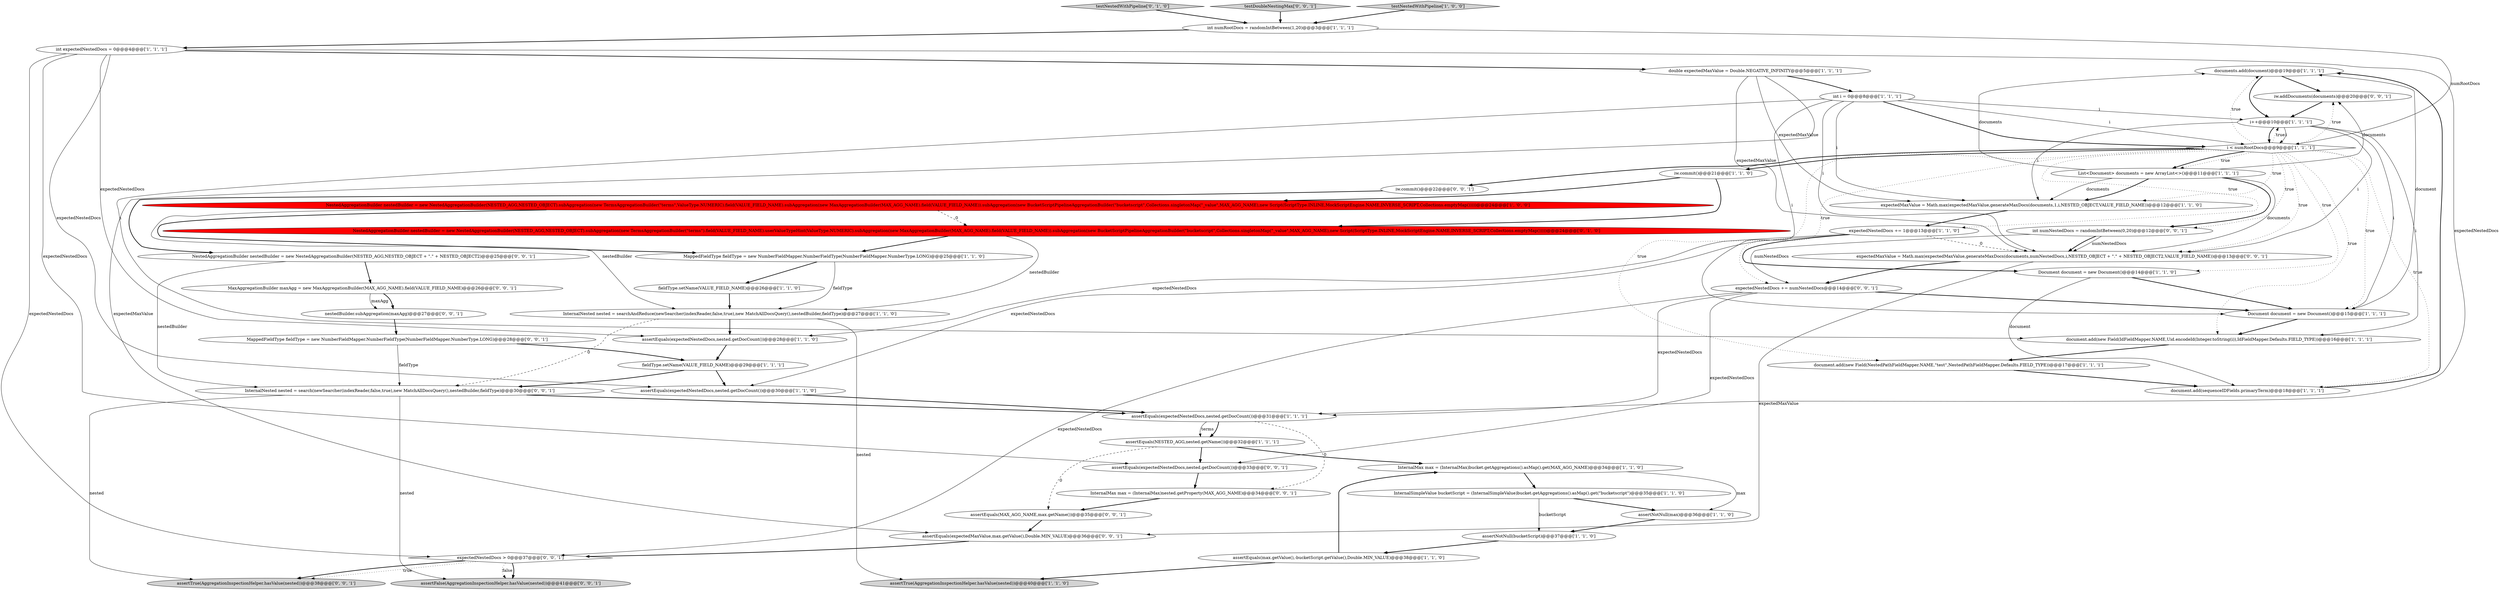 digraph {
29 [style = filled, label = "documents.add(document)@@@19@@@['1', '1', '1']", fillcolor = white, shape = ellipse image = "AAA0AAABBB1BBB"];
14 [style = filled, label = "assertNotNull(bucketScript)@@@37@@@['1', '1', '0']", fillcolor = white, shape = ellipse image = "AAA0AAABBB1BBB"];
33 [style = filled, label = "testNestedWithPipeline['0', '1', '0']", fillcolor = lightgray, shape = diamond image = "AAA0AAABBB2BBB"];
24 [style = filled, label = "expectedMaxValue = Math.max(expectedMaxValue,generateMaxDocs(documents,1,i,NESTED_OBJECT,VALUE_FIELD_NAME))@@@12@@@['1', '1', '0']", fillcolor = white, shape = ellipse image = "AAA0AAABBB1BBB"];
8 [style = filled, label = "int expectedNestedDocs = 0@@@4@@@['1', '1', '1']", fillcolor = white, shape = ellipse image = "AAA0AAABBB1BBB"];
42 [style = filled, label = "NestedAggregationBuilder nestedBuilder = new NestedAggregationBuilder(NESTED_AGG,NESTED_OBJECT + \".\" + NESTED_OBJECT2)@@@25@@@['0', '0', '1']", fillcolor = white, shape = ellipse image = "AAA0AAABBB3BBB"];
50 [style = filled, label = "expectedNestedDocs += numNestedDocs@@@14@@@['0', '0', '1']", fillcolor = white, shape = ellipse image = "AAA0AAABBB3BBB"];
19 [style = filled, label = "Document document = new Document()@@@14@@@['1', '1', '0']", fillcolor = white, shape = ellipse image = "AAA0AAABBB1BBB"];
30 [style = filled, label = "assertEquals(expectedNestedDocs,nested.getDocCount())@@@31@@@['1', '1', '1']", fillcolor = white, shape = ellipse image = "AAA0AAABBB1BBB"];
9 [style = filled, label = "expectedNestedDocs += 1@@@13@@@['1', '1', '0']", fillcolor = white, shape = ellipse image = "AAA0AAABBB1BBB"];
34 [style = filled, label = "nestedBuilder.subAggregation(maxAgg)@@@27@@@['0', '0', '1']", fillcolor = white, shape = ellipse image = "AAA0AAABBB3BBB"];
27 [style = filled, label = "assertTrue(AggregationInspectionHelper.hasValue(nested))@@@40@@@['1', '1', '0']", fillcolor = lightgray, shape = ellipse image = "AAA0AAABBB1BBB"];
47 [style = filled, label = "testDoubleNestingMax['0', '0', '1']", fillcolor = lightgray, shape = diamond image = "AAA0AAABBB3BBB"];
44 [style = filled, label = "assertEquals(MAX_AGG_NAME,max.getName())@@@35@@@['0', '0', '1']", fillcolor = white, shape = ellipse image = "AAA0AAABBB3BBB"];
35 [style = filled, label = "assertFalse(AggregationInspectionHelper.hasValue(nested))@@@41@@@['0', '0', '1']", fillcolor = lightgray, shape = ellipse image = "AAA0AAABBB3BBB"];
0 [style = filled, label = "fieldType.setName(VALUE_FIELD_NAME)@@@26@@@['1', '1', '0']", fillcolor = white, shape = ellipse image = "AAA0AAABBB1BBB"];
7 [style = filled, label = "assertEquals(NESTED_AGG,nested.getName())@@@32@@@['1', '1', '1']", fillcolor = white, shape = ellipse image = "AAA0AAABBB1BBB"];
20 [style = filled, label = "testNestedWithPipeline['1', '0', '0']", fillcolor = lightgray, shape = diamond image = "AAA0AAABBB1BBB"];
26 [style = filled, label = "int numRootDocs = randomIntBetween(1,20)@@@3@@@['1', '1', '1']", fillcolor = white, shape = ellipse image = "AAA0AAABBB1BBB"];
10 [style = filled, label = "InternalMax max = (InternalMax)bucket.getAggregations().asMap().get(MAX_AGG_NAME)@@@34@@@['1', '1', '0']", fillcolor = white, shape = ellipse image = "AAA0AAABBB1BBB"];
17 [style = filled, label = "double expectedMaxValue = Double.NEGATIVE_INFINITY@@@5@@@['1', '1', '1']", fillcolor = white, shape = ellipse image = "AAA0AAABBB1BBB"];
28 [style = filled, label = "document.add(new Field(IdFieldMapper.NAME,Uid.encodeId(Integer.toString(i)),IdFieldMapper.Defaults.FIELD_TYPE))@@@16@@@['1', '1', '1']", fillcolor = white, shape = ellipse image = "AAA0AAABBB1BBB"];
18 [style = filled, label = "List<Document> documents = new ArrayList<>()@@@11@@@['1', '1', '1']", fillcolor = white, shape = ellipse image = "AAA0AAABBB1BBB"];
21 [style = filled, label = "i < numRootDocs@@@9@@@['1', '1', '1']", fillcolor = white, shape = diamond image = "AAA0AAABBB1BBB"];
12 [style = filled, label = "assertNotNull(max)@@@36@@@['1', '1', '0']", fillcolor = white, shape = ellipse image = "AAA0AAABBB1BBB"];
11 [style = filled, label = "iw.commit()@@@21@@@['1', '1', '0']", fillcolor = white, shape = ellipse image = "AAA0AAABBB1BBB"];
46 [style = filled, label = "int numNestedDocs = randomIntBetween(0,20)@@@12@@@['0', '0', '1']", fillcolor = white, shape = ellipse image = "AAA0AAABBB3BBB"];
1 [style = filled, label = "assertEquals(max.getValue(),-bucketScript.getValue(),Double.MIN_VALUE)@@@38@@@['1', '1', '0']", fillcolor = white, shape = ellipse image = "AAA0AAABBB1BBB"];
43 [style = filled, label = "InternalNested nested = search(newSearcher(indexReader,false,true),new MatchAllDocsQuery(),nestedBuilder,fieldType)@@@30@@@['0', '0', '1']", fillcolor = white, shape = ellipse image = "AAA0AAABBB3BBB"];
39 [style = filled, label = "iw.commit()@@@22@@@['0', '0', '1']", fillcolor = white, shape = ellipse image = "AAA0AAABBB3BBB"];
2 [style = filled, label = "MappedFieldType fieldType = new NumberFieldMapper.NumberFieldType(NumberFieldMapper.NumberType.LONG)@@@25@@@['1', '1', '0']", fillcolor = white, shape = ellipse image = "AAA0AAABBB1BBB"];
37 [style = filled, label = "iw.addDocuments(documents)@@@20@@@['0', '0', '1']", fillcolor = white, shape = ellipse image = "AAA0AAABBB3BBB"];
49 [style = filled, label = "MappedFieldType fieldType = new NumberFieldMapper.NumberFieldType(NumberFieldMapper.NumberType.LONG)@@@28@@@['0', '0', '1']", fillcolor = white, shape = ellipse image = "AAA0AAABBB3BBB"];
36 [style = filled, label = "assertEquals(expectedMaxValue,max.getValue(),Double.MIN_VALUE)@@@36@@@['0', '0', '1']", fillcolor = white, shape = ellipse image = "AAA0AAABBB3BBB"];
5 [style = filled, label = "Document document = new Document()@@@15@@@['1', '1', '1']", fillcolor = white, shape = ellipse image = "AAA0AAABBB1BBB"];
4 [style = filled, label = "int i = 0@@@8@@@['1', '1', '1']", fillcolor = white, shape = ellipse image = "AAA0AAABBB1BBB"];
48 [style = filled, label = "assertEquals(expectedNestedDocs,nested.getDocCount())@@@33@@@['0', '0', '1']", fillcolor = white, shape = ellipse image = "AAA0AAABBB3BBB"];
40 [style = filled, label = "MaxAggregationBuilder maxAgg = new MaxAggregationBuilder(MAX_AGG_NAME).field(VALUE_FIELD_NAME)@@@26@@@['0', '0', '1']", fillcolor = white, shape = ellipse image = "AAA0AAABBB3BBB"];
45 [style = filled, label = "expectedNestedDocs > 0@@@37@@@['0', '0', '1']", fillcolor = white, shape = diamond image = "AAA0AAABBB3BBB"];
13 [style = filled, label = "document.add(sequenceIDFields.primaryTerm)@@@18@@@['1', '1', '1']", fillcolor = white, shape = ellipse image = "AAA0AAABBB1BBB"];
31 [style = filled, label = "i++@@@10@@@['1', '1', '1']", fillcolor = white, shape = ellipse image = "AAA0AAABBB1BBB"];
15 [style = filled, label = "NestedAggregationBuilder nestedBuilder = new NestedAggregationBuilder(NESTED_AGG,NESTED_OBJECT).subAggregation(new TermsAggregationBuilder(\"terms\",ValueType.NUMERIC).field(VALUE_FIELD_NAME).subAggregation(new MaxAggregationBuilder(MAX_AGG_NAME).field(VALUE_FIELD_NAME)).subAggregation(new BucketScriptPipelineAggregationBuilder(\"bucketscript\",Collections.singletonMap(\"_value\",MAX_AGG_NAME),new Script(ScriptType.INLINE,MockScriptEngine.NAME,INVERSE_SCRIPT,Collections.emptyMap()))))@@@24@@@['1', '0', '0']", fillcolor = red, shape = ellipse image = "AAA1AAABBB1BBB"];
16 [style = filled, label = "fieldType.setName(VALUE_FIELD_NAME)@@@29@@@['1', '1', '1']", fillcolor = white, shape = ellipse image = "AAA0AAABBB1BBB"];
23 [style = filled, label = "document.add(new Field(NestedPathFieldMapper.NAME,\"test\",NestedPathFieldMapper.Defaults.FIELD_TYPE))@@@17@@@['1', '1', '1']", fillcolor = white, shape = ellipse image = "AAA0AAABBB1BBB"];
41 [style = filled, label = "expectedMaxValue = Math.max(expectedMaxValue,generateMaxDocs(documents,numNestedDocs,i,NESTED_OBJECT + \".\" + NESTED_OBJECT2,VALUE_FIELD_NAME))@@@13@@@['0', '0', '1']", fillcolor = white, shape = ellipse image = "AAA0AAABBB3BBB"];
38 [style = filled, label = "assertTrue(AggregationInspectionHelper.hasValue(nested))@@@38@@@['0', '0', '1']", fillcolor = lightgray, shape = ellipse image = "AAA0AAABBB3BBB"];
3 [style = filled, label = "InternalNested nested = searchAndReduce(newSearcher(indexReader,false,true),new MatchAllDocsQuery(),nestedBuilder,fieldType)@@@27@@@['1', '1', '0']", fillcolor = white, shape = ellipse image = "AAA0AAABBB1BBB"];
51 [style = filled, label = "InternalMax max = (InternalMax)nested.getProperty(MAX_AGG_NAME)@@@34@@@['0', '0', '1']", fillcolor = white, shape = ellipse image = "AAA0AAABBB3BBB"];
6 [style = filled, label = "assertEquals(expectedNestedDocs,nested.getDocCount())@@@30@@@['1', '1', '0']", fillcolor = white, shape = ellipse image = "AAA0AAABBB1BBB"];
32 [style = filled, label = "NestedAggregationBuilder nestedBuilder = new NestedAggregationBuilder(NESTED_AGG,NESTED_OBJECT).subAggregation(new TermsAggregationBuilder(\"terms\").field(VALUE_FIELD_NAME).userValueTypeHint(ValueType.NUMERIC).subAggregation(new MaxAggregationBuilder(MAX_AGG_NAME).field(VALUE_FIELD_NAME)).subAggregation(new BucketScriptPipelineAggregationBuilder(\"bucketscript\",Collections.singletonMap(\"_value\",MAX_AGG_NAME),new Script(ScriptType.INLINE,MockScriptEngine.NAME,INVERSE_SCRIPT,Collections.emptyMap()))))@@@24@@@['0', '1', '0']", fillcolor = red, shape = ellipse image = "AAA1AAABBB2BBB"];
25 [style = filled, label = "InternalSimpleValue bucketScript = (InternalSimpleValue)bucket.getAggregations().asMap().get(\"bucketscript\")@@@35@@@['1', '1', '0']", fillcolor = white, shape = ellipse image = "AAA0AAABBB1BBB"];
22 [style = filled, label = "assertEquals(expectedNestedDocs,nested.getDocCount())@@@28@@@['1', '1', '0']", fillcolor = white, shape = ellipse image = "AAA0AAABBB1BBB"];
49->16 [style = bold, label=""];
26->21 [style = solid, label="numRootDocs"];
21->18 [style = dotted, label="true"];
20->26 [style = bold, label=""];
1->27 [style = bold, label=""];
18->41 [style = solid, label="documents"];
50->48 [style = solid, label="expectedNestedDocs"];
31->21 [style = bold, label=""];
45->38 [style = dotted, label="true"];
7->48 [style = bold, label=""];
5->28 [style = bold, label=""];
21->18 [style = bold, label=""];
42->43 [style = solid, label="nestedBuilder"];
3->27 [style = solid, label="nested"];
19->5 [style = bold, label=""];
2->3 [style = solid, label="fieldType"];
31->5 [style = solid, label="i"];
48->51 [style = bold, label=""];
50->5 [style = bold, label=""];
21->24 [style = dotted, label="true"];
37->31 [style = bold, label=""];
23->13 [style = bold, label=""];
31->41 [style = solid, label="i"];
21->23 [style = dotted, label="true"];
45->38 [style = bold, label=""];
47->26 [style = bold, label=""];
16->43 [style = bold, label=""];
8->45 [style = solid, label="expectedNestedDocs"];
18->46 [style = bold, label=""];
25->14 [style = solid, label="bucketScript"];
8->22 [style = solid, label="expectedNestedDocs"];
21->37 [style = dotted, label="true"];
9->41 [style = dashed, label="0"];
30->51 [style = dashed, label="0"];
7->44 [style = dashed, label="0"];
45->35 [style = bold, label=""];
50->30 [style = solid, label="expectedNestedDocs"];
9->22 [style = solid, label="expectedNestedDocs"];
21->5 [style = dotted, label="true"];
0->3 [style = bold, label=""];
18->24 [style = solid, label="documents"];
16->6 [style = bold, label=""];
21->29 [style = dotted, label="true"];
51->44 [style = bold, label=""];
4->21 [style = bold, label=""];
21->50 [style = dotted, label="true"];
40->34 [style = bold, label=""];
17->24 [style = solid, label="expectedMaxValue"];
32->3 [style = solid, label="nestedBuilder"];
42->40 [style = bold, label=""];
21->28 [style = dotted, label="true"];
46->41 [style = bold, label=""];
8->17 [style = bold, label=""];
17->41 [style = solid, label="expectedMaxValue"];
41->36 [style = solid, label="expectedMaxValue"];
21->9 [style = dotted, label="true"];
21->11 [style = bold, label=""];
10->25 [style = bold, label=""];
50->45 [style = solid, label="expectedNestedDocs"];
21->31 [style = dotted, label="true"];
30->7 [style = bold, label=""];
19->13 [style = solid, label="document"];
4->21 [style = solid, label="i"];
12->14 [style = bold, label=""];
15->3 [style = solid, label="nestedBuilder"];
8->30 [style = solid, label="expectedNestedDocs"];
21->13 [style = dotted, label="true"];
39->42 [style = bold, label=""];
31->24 [style = solid, label="i"];
41->50 [style = bold, label=""];
31->21 [style = solid, label="i"];
17->36 [style = solid, label="expectedMaxValue"];
45->35 [style = dotted, label="false"];
46->50 [style = solid, label="numNestedDocs"];
18->24 [style = bold, label=""];
21->46 [style = dotted, label="true"];
22->16 [style = bold, label=""];
34->49 [style = bold, label=""];
15->32 [style = dashed, label="0"];
4->41 [style = solid, label="i"];
26->8 [style = bold, label=""];
11->32 [style = bold, label=""];
29->37 [style = bold, label=""];
4->5 [style = solid, label="i"];
33->26 [style = bold, label=""];
31->28 [style = solid, label="i"];
46->41 [style = solid, label="numNestedDocs"];
21->41 [style = dotted, label="true"];
2->0 [style = bold, label=""];
8->6 [style = solid, label="expectedNestedDocs"];
21->39 [style = bold, label=""];
28->23 [style = bold, label=""];
5->29 [style = solid, label="document"];
4->31 [style = solid, label="i"];
9->19 [style = bold, label=""];
17->4 [style = bold, label=""];
24->9 [style = bold, label=""];
15->2 [style = bold, label=""];
43->38 [style = solid, label="nested"];
44->36 [style = bold, label=""];
10->12 [style = solid, label="max"];
30->7 [style = solid, label="terms"];
7->10 [style = bold, label=""];
29->31 [style = bold, label=""];
18->37 [style = solid, label="documents"];
49->43 [style = solid, label="fieldType"];
18->29 [style = solid, label="documents"];
3->22 [style = bold, label=""];
32->2 [style = bold, label=""];
4->28 [style = solid, label="i"];
43->30 [style = bold, label=""];
11->15 [style = bold, label=""];
14->1 [style = bold, label=""];
9->6 [style = solid, label="expectedNestedDocs"];
4->24 [style = solid, label="i"];
13->29 [style = bold, label=""];
40->34 [style = solid, label="maxAgg"];
25->12 [style = bold, label=""];
3->43 [style = dashed, label="0"];
21->19 [style = dotted, label="true"];
36->45 [style = bold, label=""];
43->35 [style = solid, label="nested"];
8->48 [style = solid, label="expectedNestedDocs"];
1->10 [style = bold, label=""];
6->30 [style = bold, label=""];
}
